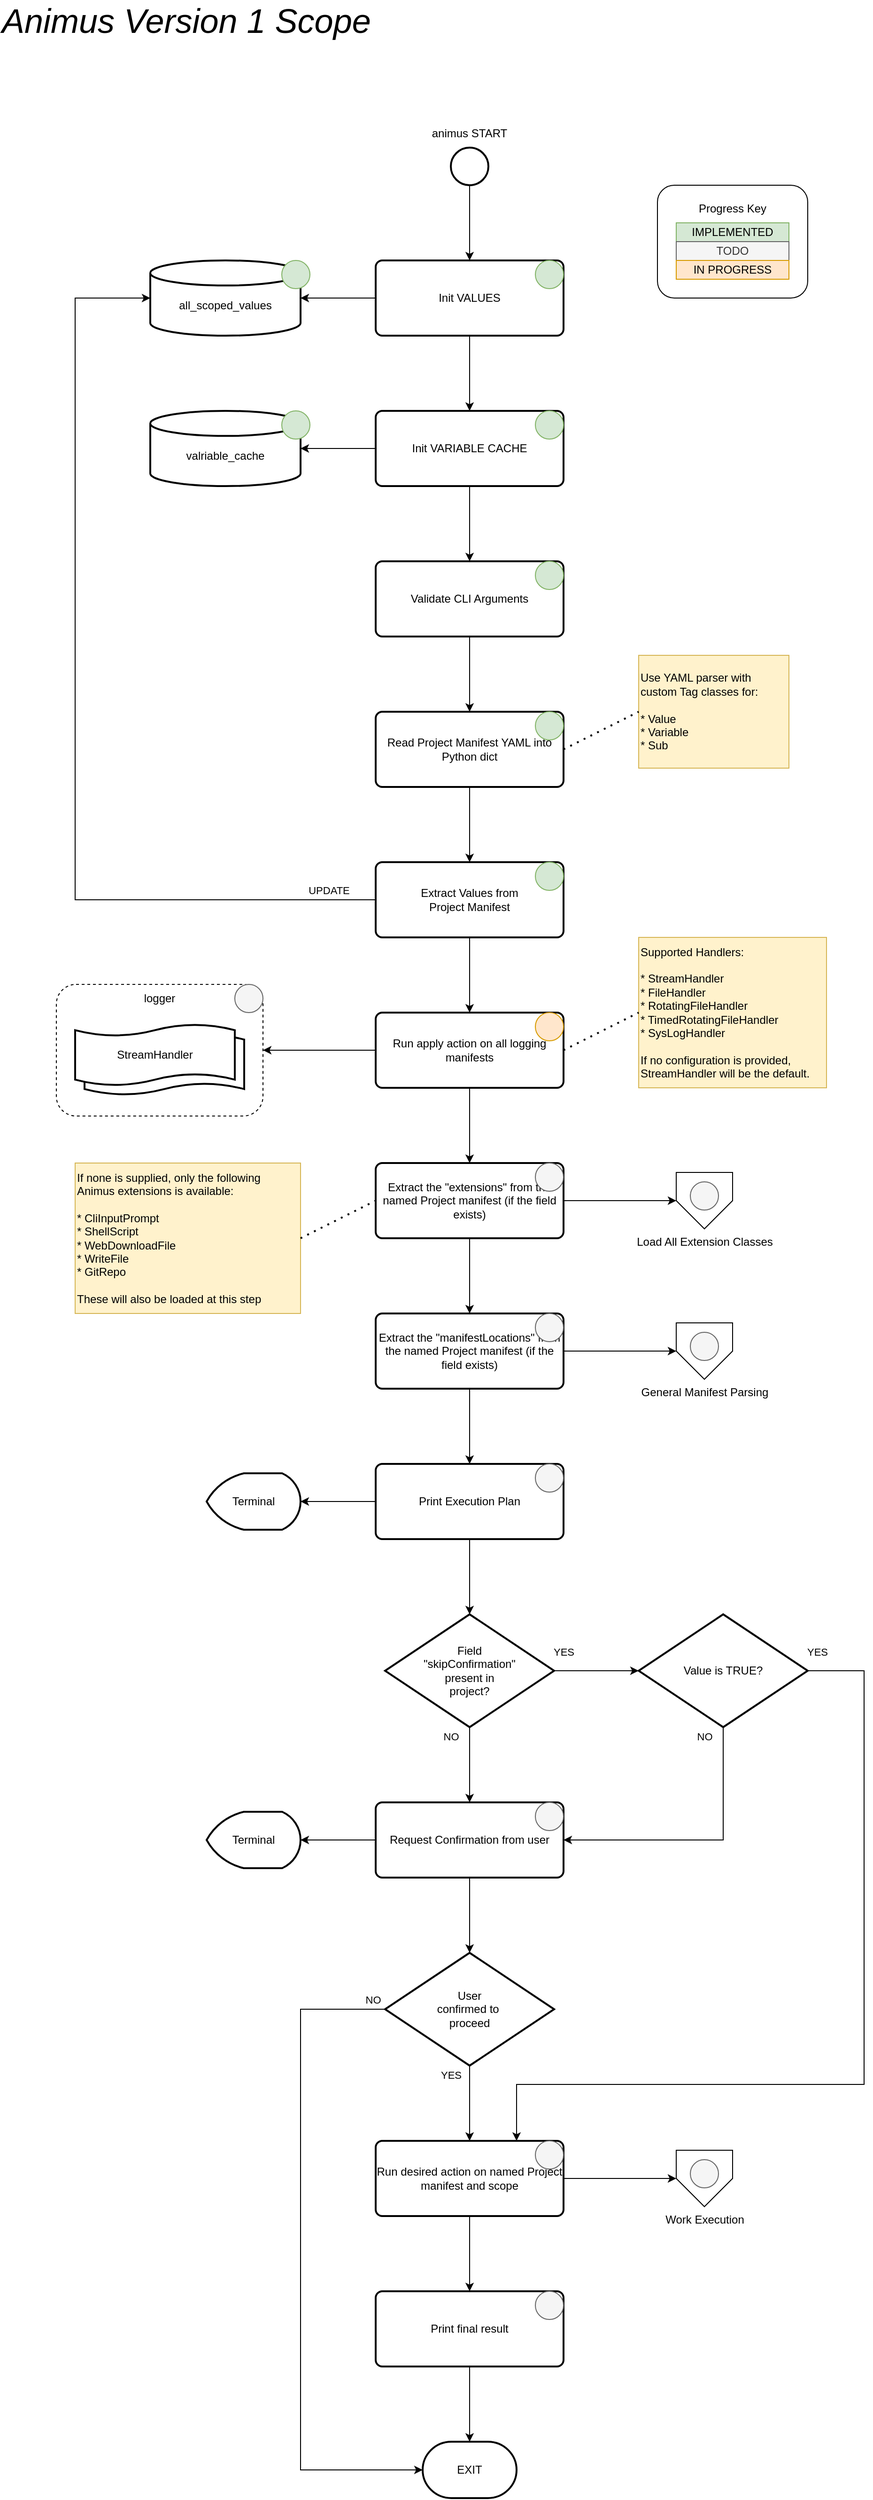 <mxfile version="21.1.2" type="device">
  <diagram name="Project Init" id="9PZ8RRwFv8GzSiJsPlFz">
    <mxGraphModel dx="2924" dy="1194" grid="1" gridSize="10" guides="1" tooltips="1" connect="1" arrows="1" fold="1" page="1" pageScale="1" pageWidth="850" pageHeight="1100" math="0" shadow="0">
      <root>
        <mxCell id="0" />
        <mxCell id="1" parent="0" />
        <mxCell id="VdCg7VXAjWynsJLB6FN2-26" value="" style="rounded=1;whiteSpace=wrap;html=1;fillColor=none;dashed=1;" vertex="1" parent="1">
          <mxGeometry x="-180" y="1130" width="220" height="140" as="geometry" />
        </mxCell>
        <mxCell id="VdCg7VXAjWynsJLB6FN2-22" value="StreamHandlerLogging" style="shape=tape;whiteSpace=wrap;html=1;strokeWidth=2;size=0.19" vertex="1" parent="1">
          <mxGeometry x="-150" y="1182.5" width="170" height="65" as="geometry" />
        </mxCell>
        <mxCell id="VdCg7VXAjWynsJLB6FN2-12" style="edgeStyle=orthogonalEdgeStyle;rounded=0;orthogonalLoop=1;jettySize=auto;html=1;entryX=0.5;entryY=0;entryDx=0;entryDy=0;" edge="1" parent="1" source="VdCg7VXAjWynsJLB6FN2-1" target="VdCg7VXAjWynsJLB6FN2-10">
          <mxGeometry relative="1" as="geometry">
            <mxPoint x="260" y="320" as="targetPoint" />
          </mxGeometry>
        </mxCell>
        <mxCell id="VdCg7VXAjWynsJLB6FN2-1" value="" style="strokeWidth=2;html=1;shape=mxgraph.flowchart.start_2;whiteSpace=wrap;" vertex="1" parent="1">
          <mxGeometry x="240" y="240" width="40" height="40" as="geometry" />
        </mxCell>
        <mxCell id="VdCg7VXAjWynsJLB6FN2-2" value="animus START" style="text;html=1;strokeColor=none;fillColor=none;align=center;verticalAlign=middle;whiteSpace=wrap;rounded=0;" vertex="1" parent="1">
          <mxGeometry x="205" y="210" width="110" height="30" as="geometry" />
        </mxCell>
        <mxCell id="VdCg7VXAjWynsJLB6FN2-6" style="edgeStyle=orthogonalEdgeStyle;rounded=0;orthogonalLoop=1;jettySize=auto;html=1;entryX=0.5;entryY=0;entryDx=0;entryDy=0;" edge="1" parent="1" source="VdCg7VXAjWynsJLB6FN2-3" target="VdCg7VXAjWynsJLB6FN2-4">
          <mxGeometry relative="1" as="geometry" />
        </mxCell>
        <mxCell id="VdCg7VXAjWynsJLB6FN2-3" value="Validate CLI Arguments" style="rounded=1;whiteSpace=wrap;html=1;absoluteArcSize=1;arcSize=14;strokeWidth=2;" vertex="1" parent="1">
          <mxGeometry x="160" y="680" width="200" height="80" as="geometry" />
        </mxCell>
        <mxCell id="VdCg7VXAjWynsJLB6FN2-19" style="edgeStyle=orthogonalEdgeStyle;rounded=0;orthogonalLoop=1;jettySize=auto;html=1;entryX=0.5;entryY=0;entryDx=0;entryDy=0;" edge="1" parent="1" source="VdCg7VXAjWynsJLB6FN2-4" target="VdCg7VXAjWynsJLB6FN2-9">
          <mxGeometry relative="1" as="geometry" />
        </mxCell>
        <mxCell id="VdCg7VXAjWynsJLB6FN2-4" value="Read Project Manifest YAML into Python dict" style="rounded=1;whiteSpace=wrap;html=1;absoluteArcSize=1;arcSize=14;strokeWidth=2;" vertex="1" parent="1">
          <mxGeometry x="160" y="840" width="200" height="80" as="geometry" />
        </mxCell>
        <mxCell id="VdCg7VXAjWynsJLB6FN2-7" value="Use YAML parser with custom Tag classes for:&lt;br&gt;&lt;br&gt;* Value&lt;br&gt;* Variable&lt;br&gt;* Sub" style="text;html=1;strokeColor=#d6b656;fillColor=#fff2cc;align=left;verticalAlign=middle;whiteSpace=wrap;rounded=0;" vertex="1" parent="1">
          <mxGeometry x="440" y="780" width="160" height="120" as="geometry" />
        </mxCell>
        <mxCell id="VdCg7VXAjWynsJLB6FN2-8" value="" style="endArrow=none;dashed=1;html=1;dashPattern=1 3;strokeWidth=2;rounded=0;exitX=1;exitY=0.5;exitDx=0;exitDy=0;entryX=0;entryY=0.5;entryDx=0;entryDy=0;" edge="1" parent="1" source="VdCg7VXAjWynsJLB6FN2-4" target="VdCg7VXAjWynsJLB6FN2-7">
          <mxGeometry width="50" height="50" relative="1" as="geometry">
            <mxPoint x="400" y="830" as="sourcePoint" />
            <mxPoint x="450" y="780" as="targetPoint" />
          </mxGeometry>
        </mxCell>
        <mxCell id="VdCg7VXAjWynsJLB6FN2-20" value="UPDATE" style="edgeStyle=orthogonalEdgeStyle;rounded=0;orthogonalLoop=1;jettySize=auto;html=1;entryX=0;entryY=0.5;entryDx=0;entryDy=0;entryPerimeter=0;" edge="1" parent="1" source="VdCg7VXAjWynsJLB6FN2-9" target="VdCg7VXAjWynsJLB6FN2-15">
          <mxGeometry x="-0.904" y="-10" relative="1" as="geometry">
            <Array as="points">
              <mxPoint x="-160" y="1040" />
              <mxPoint x="-160" y="400" />
            </Array>
            <mxPoint as="offset" />
          </mxGeometry>
        </mxCell>
        <mxCell id="VdCg7VXAjWynsJLB6FN2-29" style="edgeStyle=orthogonalEdgeStyle;rounded=0;orthogonalLoop=1;jettySize=auto;html=1;entryX=0.5;entryY=0;entryDx=0;entryDy=0;" edge="1" parent="1" source="VdCg7VXAjWynsJLB6FN2-9" target="VdCg7VXAjWynsJLB6FN2-23">
          <mxGeometry relative="1" as="geometry" />
        </mxCell>
        <mxCell id="VdCg7VXAjWynsJLB6FN2-9" value="Extract Values from&lt;br&gt;Project Manifest" style="rounded=1;whiteSpace=wrap;html=1;absoluteArcSize=1;arcSize=14;strokeWidth=2;" vertex="1" parent="1">
          <mxGeometry x="160" y="1000" width="200" height="80" as="geometry" />
        </mxCell>
        <mxCell id="VdCg7VXAjWynsJLB6FN2-13" style="edgeStyle=orthogonalEdgeStyle;rounded=0;orthogonalLoop=1;jettySize=auto;html=1;entryX=0.5;entryY=0;entryDx=0;entryDy=0;" edge="1" parent="1" source="VdCg7VXAjWynsJLB6FN2-10" target="VdCg7VXAjWynsJLB6FN2-11">
          <mxGeometry relative="1" as="geometry" />
        </mxCell>
        <mxCell id="VdCg7VXAjWynsJLB6FN2-16" style="edgeStyle=orthogonalEdgeStyle;rounded=0;orthogonalLoop=1;jettySize=auto;html=1;entryX=1;entryY=0.5;entryDx=0;entryDy=0;entryPerimeter=0;" edge="1" parent="1" source="VdCg7VXAjWynsJLB6FN2-10" target="VdCg7VXAjWynsJLB6FN2-15">
          <mxGeometry relative="1" as="geometry" />
        </mxCell>
        <mxCell id="VdCg7VXAjWynsJLB6FN2-10" value="Init VALUES" style="rounded=1;whiteSpace=wrap;html=1;absoluteArcSize=1;arcSize=14;strokeWidth=2;" vertex="1" parent="1">
          <mxGeometry x="160" y="360" width="200" height="80" as="geometry" />
        </mxCell>
        <mxCell id="VdCg7VXAjWynsJLB6FN2-14" style="edgeStyle=orthogonalEdgeStyle;rounded=0;orthogonalLoop=1;jettySize=auto;html=1;entryX=0.5;entryY=0;entryDx=0;entryDy=0;" edge="1" parent="1" source="VdCg7VXAjWynsJLB6FN2-11" target="VdCg7VXAjWynsJLB6FN2-3">
          <mxGeometry relative="1" as="geometry" />
        </mxCell>
        <mxCell id="VdCg7VXAjWynsJLB6FN2-18" style="edgeStyle=orthogonalEdgeStyle;rounded=0;orthogonalLoop=1;jettySize=auto;html=1;entryX=1;entryY=0.5;entryDx=0;entryDy=0;entryPerimeter=0;" edge="1" parent="1" source="VdCg7VXAjWynsJLB6FN2-11" target="VdCg7VXAjWynsJLB6FN2-17">
          <mxGeometry relative="1" as="geometry" />
        </mxCell>
        <mxCell id="VdCg7VXAjWynsJLB6FN2-11" value="Init VARIABLE CACHE" style="rounded=1;whiteSpace=wrap;html=1;absoluteArcSize=1;arcSize=14;strokeWidth=2;" vertex="1" parent="1">
          <mxGeometry x="160" y="520" width="200" height="80" as="geometry" />
        </mxCell>
        <mxCell id="VdCg7VXAjWynsJLB6FN2-15" value="&lt;br&gt;all_scoped_values" style="strokeWidth=2;html=1;shape=mxgraph.flowchart.database;whiteSpace=wrap;" vertex="1" parent="1">
          <mxGeometry x="-80" y="360" width="160" height="80" as="geometry" />
        </mxCell>
        <mxCell id="VdCg7VXAjWynsJLB6FN2-17" value="&lt;br&gt;valriable_cache" style="strokeWidth=2;html=1;shape=mxgraph.flowchart.database;whiteSpace=wrap;" vertex="1" parent="1">
          <mxGeometry x="-80" y="520" width="160" height="80" as="geometry" />
        </mxCell>
        <mxCell id="VdCg7VXAjWynsJLB6FN2-21" value="StreamHandler" style="shape=tape;whiteSpace=wrap;html=1;strokeWidth=2;size=0.19" vertex="1" parent="1">
          <mxGeometry x="-160" y="1172.5" width="170" height="65" as="geometry" />
        </mxCell>
        <mxCell id="VdCg7VXAjWynsJLB6FN2-28" style="edgeStyle=orthogonalEdgeStyle;rounded=0;orthogonalLoop=1;jettySize=auto;html=1;entryX=1;entryY=0.5;entryDx=0;entryDy=0;" edge="1" parent="1" source="VdCg7VXAjWynsJLB6FN2-23" target="VdCg7VXAjWynsJLB6FN2-26">
          <mxGeometry relative="1" as="geometry" />
        </mxCell>
        <mxCell id="VdCg7VXAjWynsJLB6FN2-45" style="edgeStyle=orthogonalEdgeStyle;rounded=0;orthogonalLoop=1;jettySize=auto;html=1;entryX=0.5;entryY=0;entryDx=0;entryDy=0;" edge="1" parent="1" source="VdCg7VXAjWynsJLB6FN2-23" target="VdCg7VXAjWynsJLB6FN2-40">
          <mxGeometry relative="1" as="geometry" />
        </mxCell>
        <mxCell id="VdCg7VXAjWynsJLB6FN2-23" value="Run apply action on all logging manifests" style="rounded=1;whiteSpace=wrap;html=1;absoluteArcSize=1;arcSize=14;strokeWidth=2;" vertex="1" parent="1">
          <mxGeometry x="160" y="1160" width="200" height="80" as="geometry" />
        </mxCell>
        <mxCell id="VdCg7VXAjWynsJLB6FN2-24" value="Supported Handlers:&lt;br&gt;&lt;br&gt;&lt;div&gt;* StreamHandler&lt;/div&gt;&lt;div&gt;* FileHandler&lt;/div&gt;&lt;div&gt;* RotatingFileHandler&lt;/div&gt;&lt;div&gt;* TimedRotatingFileHandler&lt;/div&gt;&lt;div&gt;* SysLogHandler&lt;/div&gt;&lt;div&gt;&lt;br&gt;&lt;/div&gt;&lt;div&gt;If no configuration is provided, StreamHandler will be the default.&lt;/div&gt;" style="text;html=1;strokeColor=#d6b656;fillColor=#fff2cc;align=left;verticalAlign=middle;whiteSpace=wrap;rounded=0;" vertex="1" parent="1">
          <mxGeometry x="440" y="1080" width="200" height="160" as="geometry" />
        </mxCell>
        <mxCell id="VdCg7VXAjWynsJLB6FN2-25" value="" style="endArrow=none;dashed=1;html=1;dashPattern=1 3;strokeWidth=2;rounded=0;exitX=1;exitY=0.5;exitDx=0;exitDy=0;entryX=0;entryY=0.5;entryDx=0;entryDy=0;" edge="1" parent="1" source="VdCg7VXAjWynsJLB6FN2-23" target="VdCg7VXAjWynsJLB6FN2-24">
          <mxGeometry width="50" height="50" relative="1" as="geometry">
            <mxPoint x="370" y="890" as="sourcePoint" />
            <mxPoint x="450" y="850" as="targetPoint" />
          </mxGeometry>
        </mxCell>
        <mxCell id="VdCg7VXAjWynsJLB6FN2-27" value="logger" style="text;html=1;strokeColor=none;fillColor=none;align=center;verticalAlign=middle;whiteSpace=wrap;rounded=0;" vertex="1" parent="1">
          <mxGeometry x="-100" y="1130" width="60" height="30" as="geometry" />
        </mxCell>
        <mxCell id="VdCg7VXAjWynsJLB6FN2-50" style="edgeStyle=orthogonalEdgeStyle;rounded=0;orthogonalLoop=1;jettySize=auto;html=1;entryX=0;entryY=0.5;entryDx=0;entryDy=0;" edge="1" parent="1" source="VdCg7VXAjWynsJLB6FN2-31" target="VdCg7VXAjWynsJLB6FN2-49">
          <mxGeometry relative="1" as="geometry" />
        </mxCell>
        <mxCell id="VdCg7VXAjWynsJLB6FN2-73" style="edgeStyle=orthogonalEdgeStyle;rounded=0;orthogonalLoop=1;jettySize=auto;html=1;entryX=0.5;entryY=0;entryDx=0;entryDy=0;" edge="1" parent="1" source="VdCg7VXAjWynsJLB6FN2-31" target="VdCg7VXAjWynsJLB6FN2-72">
          <mxGeometry relative="1" as="geometry" />
        </mxCell>
        <mxCell id="VdCg7VXAjWynsJLB6FN2-31" value="Run desired action on named Project manifest and scope" style="rounded=1;whiteSpace=wrap;html=1;absoluteArcSize=1;arcSize=14;strokeWidth=2;" vertex="1" parent="1">
          <mxGeometry x="160" y="2360" width="200" height="80" as="geometry" />
        </mxCell>
        <mxCell id="VdCg7VXAjWynsJLB6FN2-38" style="edgeStyle=orthogonalEdgeStyle;rounded=0;orthogonalLoop=1;jettySize=auto;html=1;entryX=0;entryY=0.5;entryDx=0;entryDy=0;" edge="1" parent="1" source="VdCg7VXAjWynsJLB6FN2-34" target="VdCg7VXAjWynsJLB6FN2-37">
          <mxGeometry relative="1" as="geometry" />
        </mxCell>
        <mxCell id="VdCg7VXAjWynsJLB6FN2-54" style="edgeStyle=orthogonalEdgeStyle;rounded=0;orthogonalLoop=1;jettySize=auto;html=1;entryX=0.5;entryY=0;entryDx=0;entryDy=0;" edge="1" parent="1" source="VdCg7VXAjWynsJLB6FN2-34" target="VdCg7VXAjWynsJLB6FN2-51">
          <mxGeometry relative="1" as="geometry" />
        </mxCell>
        <mxCell id="VdCg7VXAjWynsJLB6FN2-34" value="Extract the &quot;manifestLocations&quot; from the named Project manifest (if the field exists)" style="rounded=1;whiteSpace=wrap;html=1;absoluteArcSize=1;arcSize=14;strokeWidth=2;" vertex="1" parent="1">
          <mxGeometry x="160" y="1480" width="200" height="80" as="geometry" />
        </mxCell>
        <mxCell id="VdCg7VXAjWynsJLB6FN2-37" value="General Manifest Parsing" style="verticalLabelPosition=bottom;verticalAlign=top;html=1;shape=offPageConnector;rounded=0;size=0.5;" vertex="1" parent="1">
          <mxGeometry x="480" y="1490" width="60" height="60" as="geometry" />
        </mxCell>
        <mxCell id="VdCg7VXAjWynsJLB6FN2-44" style="edgeStyle=orthogonalEdgeStyle;rounded=0;orthogonalLoop=1;jettySize=auto;html=1;entryX=0;entryY=0.5;entryDx=0;entryDy=0;" edge="1" parent="1" source="VdCg7VXAjWynsJLB6FN2-40" target="VdCg7VXAjWynsJLB6FN2-42">
          <mxGeometry relative="1" as="geometry" />
        </mxCell>
        <mxCell id="VdCg7VXAjWynsJLB6FN2-46" style="edgeStyle=orthogonalEdgeStyle;rounded=0;orthogonalLoop=1;jettySize=auto;html=1;entryX=0.5;entryY=0;entryDx=0;entryDy=0;" edge="1" parent="1" source="VdCg7VXAjWynsJLB6FN2-40" target="VdCg7VXAjWynsJLB6FN2-34">
          <mxGeometry relative="1" as="geometry" />
        </mxCell>
        <mxCell id="VdCg7VXAjWynsJLB6FN2-40" value="Extract the &quot;extensions&quot; from the named Project manifest (if the field exists)" style="rounded=1;whiteSpace=wrap;html=1;absoluteArcSize=1;arcSize=14;strokeWidth=2;" vertex="1" parent="1">
          <mxGeometry x="160" y="1320" width="200" height="80" as="geometry" />
        </mxCell>
        <mxCell id="VdCg7VXAjWynsJLB6FN2-42" value="Load All Extension Classes" style="verticalLabelPosition=bottom;verticalAlign=top;html=1;shape=offPageConnector;rounded=0;size=0.5;" vertex="1" parent="1">
          <mxGeometry x="480" y="1330" width="60" height="60" as="geometry" />
        </mxCell>
        <mxCell id="VdCg7VXAjWynsJLB6FN2-47" value="If none is supplied, only the following Animus extensions is available:&lt;br&gt;&lt;br&gt;&lt;div&gt;* CliInputPrompt&lt;/div&gt;&lt;div&gt;* ShellScript&lt;/div&gt;&lt;div&gt;* WebDownloadFile&lt;/div&gt;&lt;div&gt;* WriteFile&lt;/div&gt;&lt;div&gt;* GitRepo&lt;/div&gt;&lt;div&gt;&lt;br&gt;&lt;/div&gt;&lt;div&gt;These will also be loaded at this step&lt;/div&gt;" style="text;html=1;strokeColor=#d6b656;fillColor=#fff2cc;align=left;verticalAlign=middle;whiteSpace=wrap;rounded=0;" vertex="1" parent="1">
          <mxGeometry x="-160" y="1320" width="240" height="160" as="geometry" />
        </mxCell>
        <mxCell id="VdCg7VXAjWynsJLB6FN2-48" value="" style="endArrow=none;dashed=1;html=1;dashPattern=1 3;strokeWidth=2;rounded=0;exitX=1;exitY=0.5;exitDx=0;exitDy=0;entryX=0;entryY=0.5;entryDx=0;entryDy=0;" edge="1" parent="1" source="VdCg7VXAjWynsJLB6FN2-47" target="VdCg7VXAjWynsJLB6FN2-40">
          <mxGeometry width="50" height="50" relative="1" as="geometry">
            <mxPoint x="370" y="1210" as="sourcePoint" />
            <mxPoint x="450" y="1170" as="targetPoint" />
          </mxGeometry>
        </mxCell>
        <mxCell id="VdCg7VXAjWynsJLB6FN2-49" value="Work Execution" style="verticalLabelPosition=bottom;verticalAlign=top;html=1;shape=offPageConnector;rounded=0;size=0.5;" vertex="1" parent="1">
          <mxGeometry x="480" y="2370" width="60" height="60" as="geometry" />
        </mxCell>
        <mxCell id="VdCg7VXAjWynsJLB6FN2-53" style="edgeStyle=orthogonalEdgeStyle;rounded=0;orthogonalLoop=1;jettySize=auto;html=1;entryX=1;entryY=0.5;entryDx=0;entryDy=0;entryPerimeter=0;" edge="1" parent="1" source="VdCg7VXAjWynsJLB6FN2-51" target="VdCg7VXAjWynsJLB6FN2-52">
          <mxGeometry relative="1" as="geometry" />
        </mxCell>
        <mxCell id="VdCg7VXAjWynsJLB6FN2-56" style="edgeStyle=orthogonalEdgeStyle;rounded=0;orthogonalLoop=1;jettySize=auto;html=1;entryX=0.5;entryY=0;entryDx=0;entryDy=0;entryPerimeter=0;" edge="1" parent="1" source="VdCg7VXAjWynsJLB6FN2-51" target="VdCg7VXAjWynsJLB6FN2-55">
          <mxGeometry relative="1" as="geometry" />
        </mxCell>
        <mxCell id="VdCg7VXAjWynsJLB6FN2-51" value="Print Execution Plan" style="rounded=1;whiteSpace=wrap;html=1;absoluteArcSize=1;arcSize=14;strokeWidth=2;" vertex="1" parent="1">
          <mxGeometry x="160" y="1640" width="200" height="80" as="geometry" />
        </mxCell>
        <mxCell id="VdCg7VXAjWynsJLB6FN2-52" value="Terminal" style="strokeWidth=2;html=1;shape=mxgraph.flowchart.display;whiteSpace=wrap;" vertex="1" parent="1">
          <mxGeometry x="-20" y="1650" width="100" height="60" as="geometry" />
        </mxCell>
        <mxCell id="VdCg7VXAjWynsJLB6FN2-58" value="YES" style="edgeStyle=orthogonalEdgeStyle;rounded=0;orthogonalLoop=1;jettySize=auto;html=1;entryX=0;entryY=0.5;entryDx=0;entryDy=0;entryPerimeter=0;" edge="1" parent="1" source="VdCg7VXAjWynsJLB6FN2-55" target="VdCg7VXAjWynsJLB6FN2-59">
          <mxGeometry x="-0.778" y="20" relative="1" as="geometry">
            <mxPoint x="420" y="1930" as="targetPoint" />
            <mxPoint as="offset" />
          </mxGeometry>
        </mxCell>
        <mxCell id="VdCg7VXAjWynsJLB6FN2-61" value="NO" style="edgeStyle=orthogonalEdgeStyle;rounded=0;orthogonalLoop=1;jettySize=auto;html=1;entryX=0.5;entryY=0;entryDx=0;entryDy=0;exitX=0.5;exitY=1;exitDx=0;exitDy=0;exitPerimeter=0;" edge="1" parent="1" source="VdCg7VXAjWynsJLB6FN2-55" target="VdCg7VXAjWynsJLB6FN2-60">
          <mxGeometry x="-0.75" y="-20" relative="1" as="geometry">
            <Array as="points">
              <mxPoint x="260" y="1940" />
              <mxPoint x="260" y="1940" />
            </Array>
            <mxPoint as="offset" />
          </mxGeometry>
        </mxCell>
        <mxCell id="VdCg7VXAjWynsJLB6FN2-55" value="Field&lt;br&gt;&quot;skipConfirmation&quot; &lt;br&gt;present in&lt;br&gt;project?" style="strokeWidth=2;html=1;shape=mxgraph.flowchart.decision;whiteSpace=wrap;" vertex="1" parent="1">
          <mxGeometry x="170" y="1800" width="180" height="120" as="geometry" />
        </mxCell>
        <mxCell id="VdCg7VXAjWynsJLB6FN2-62" value="NO" style="edgeStyle=orthogonalEdgeStyle;rounded=0;orthogonalLoop=1;jettySize=auto;html=1;entryX=1;entryY=0.5;entryDx=0;entryDy=0;" edge="1" parent="1" source="VdCg7VXAjWynsJLB6FN2-59" target="VdCg7VXAjWynsJLB6FN2-60">
          <mxGeometry x="-0.931" y="-20" relative="1" as="geometry">
            <Array as="points">
              <mxPoint x="530" y="2040" />
            </Array>
            <mxPoint as="offset" />
          </mxGeometry>
        </mxCell>
        <mxCell id="VdCg7VXAjWynsJLB6FN2-68" value="YES" style="edgeStyle=orthogonalEdgeStyle;rounded=0;orthogonalLoop=1;jettySize=auto;html=1;entryX=0.75;entryY=0;entryDx=0;entryDy=0;" edge="1" parent="1" source="VdCg7VXAjWynsJLB6FN2-59" target="VdCg7VXAjWynsJLB6FN2-31">
          <mxGeometry x="-0.979" y="20" relative="1" as="geometry">
            <Array as="points">
              <mxPoint x="680" y="1860" />
              <mxPoint x="680" y="2300" />
              <mxPoint x="310" y="2300" />
            </Array>
            <mxPoint as="offset" />
          </mxGeometry>
        </mxCell>
        <mxCell id="VdCg7VXAjWynsJLB6FN2-59" value="Value is TRUE?" style="strokeWidth=2;html=1;shape=mxgraph.flowchart.decision;whiteSpace=wrap;" vertex="1" parent="1">
          <mxGeometry x="440" y="1800" width="180" height="120" as="geometry" />
        </mxCell>
        <mxCell id="VdCg7VXAjWynsJLB6FN2-64" style="edgeStyle=orthogonalEdgeStyle;rounded=0;orthogonalLoop=1;jettySize=auto;html=1;entryX=1;entryY=0.5;entryDx=0;entryDy=0;entryPerimeter=0;" edge="1" parent="1" source="VdCg7VXAjWynsJLB6FN2-60" target="VdCg7VXAjWynsJLB6FN2-63">
          <mxGeometry relative="1" as="geometry" />
        </mxCell>
        <mxCell id="VdCg7VXAjWynsJLB6FN2-66" style="edgeStyle=orthogonalEdgeStyle;rounded=0;orthogonalLoop=1;jettySize=auto;html=1;entryX=0.5;entryY=0;entryDx=0;entryDy=0;entryPerimeter=0;" edge="1" parent="1" source="VdCg7VXAjWynsJLB6FN2-60" target="VdCg7VXAjWynsJLB6FN2-65">
          <mxGeometry relative="1" as="geometry" />
        </mxCell>
        <mxCell id="VdCg7VXAjWynsJLB6FN2-60" value="Request Confirmation from user" style="rounded=1;whiteSpace=wrap;html=1;absoluteArcSize=1;arcSize=14;strokeWidth=2;" vertex="1" parent="1">
          <mxGeometry x="160" y="2000" width="200" height="80" as="geometry" />
        </mxCell>
        <mxCell id="VdCg7VXAjWynsJLB6FN2-63" value="Terminal" style="strokeWidth=2;html=1;shape=mxgraph.flowchart.display;whiteSpace=wrap;" vertex="1" parent="1">
          <mxGeometry x="-20" y="2010" width="100" height="60" as="geometry" />
        </mxCell>
        <mxCell id="VdCg7VXAjWynsJLB6FN2-67" value="YES" style="edgeStyle=orthogonalEdgeStyle;rounded=0;orthogonalLoop=1;jettySize=auto;html=1;exitX=0.5;exitY=1;exitDx=0;exitDy=0;exitPerimeter=0;" edge="1" parent="1" source="VdCg7VXAjWynsJLB6FN2-65" target="VdCg7VXAjWynsJLB6FN2-31">
          <mxGeometry x="-0.75" y="-20" relative="1" as="geometry">
            <Array as="points">
              <mxPoint x="260" y="2300" />
              <mxPoint x="260" y="2300" />
            </Array>
            <mxPoint as="offset" />
          </mxGeometry>
        </mxCell>
        <mxCell id="VdCg7VXAjWynsJLB6FN2-71" value="NO" style="edgeStyle=orthogonalEdgeStyle;rounded=0;orthogonalLoop=1;jettySize=auto;html=1;entryX=0;entryY=0.5;entryDx=0;entryDy=0;entryPerimeter=0;" edge="1" parent="1" source="VdCg7VXAjWynsJLB6FN2-65" target="VdCg7VXAjWynsJLB6FN2-70">
          <mxGeometry x="-0.962" y="-10" relative="1" as="geometry">
            <Array as="points">
              <mxPoint x="80" y="2220" />
              <mxPoint x="80" y="2710" />
            </Array>
            <mxPoint as="offset" />
          </mxGeometry>
        </mxCell>
        <mxCell id="VdCg7VXAjWynsJLB6FN2-65" value="User&lt;br&gt;confirmed to&amp;nbsp;&lt;br&gt;proceed" style="strokeWidth=2;html=1;shape=mxgraph.flowchart.decision;whiteSpace=wrap;" vertex="1" parent="1">
          <mxGeometry x="170" y="2160" width="180" height="120" as="geometry" />
        </mxCell>
        <mxCell id="VdCg7VXAjWynsJLB6FN2-70" value="EXIT" style="strokeWidth=2;html=1;shape=mxgraph.flowchart.terminator;whiteSpace=wrap;" vertex="1" parent="1">
          <mxGeometry x="210" y="2680" width="100" height="60" as="geometry" />
        </mxCell>
        <mxCell id="VdCg7VXAjWynsJLB6FN2-74" style="edgeStyle=orthogonalEdgeStyle;rounded=0;orthogonalLoop=1;jettySize=auto;html=1;entryX=0.5;entryY=0;entryDx=0;entryDy=0;entryPerimeter=0;" edge="1" parent="1" source="VdCg7VXAjWynsJLB6FN2-72" target="VdCg7VXAjWynsJLB6FN2-70">
          <mxGeometry relative="1" as="geometry" />
        </mxCell>
        <mxCell id="VdCg7VXAjWynsJLB6FN2-72" value="Print final result" style="rounded=1;whiteSpace=wrap;html=1;absoluteArcSize=1;arcSize=14;strokeWidth=2;" vertex="1" parent="1">
          <mxGeometry x="160" y="2520" width="200" height="80" as="geometry" />
        </mxCell>
        <mxCell id="VdCg7VXAjWynsJLB6FN2-75" value="IMPLEMENTED" style="text;html=1;strokeColor=#82b366;fillColor=#d5e8d4;align=center;verticalAlign=middle;whiteSpace=wrap;rounded=0;" vertex="1" parent="1">
          <mxGeometry x="480" y="320" width="120" height="20" as="geometry" />
        </mxCell>
        <mxCell id="VdCg7VXAjWynsJLB6FN2-76" value="TODO" style="text;html=1;strokeColor=#666666;fillColor=#f5f5f5;align=center;verticalAlign=middle;whiteSpace=wrap;rounded=0;fontColor=#333333;" vertex="1" parent="1">
          <mxGeometry x="480" y="340" width="120" height="20" as="geometry" />
        </mxCell>
        <mxCell id="VdCg7VXAjWynsJLB6FN2-77" value="IN PROGRESS" style="text;html=1;strokeColor=#d79b00;fillColor=#ffe6cc;align=center;verticalAlign=middle;whiteSpace=wrap;rounded=0;" vertex="1" parent="1">
          <mxGeometry x="480" y="360" width="120" height="20" as="geometry" />
        </mxCell>
        <mxCell id="VdCg7VXAjWynsJLB6FN2-81" value="" style="ellipse;whiteSpace=wrap;html=1;fillColor=#d5e8d4;strokeColor=#82b366;" vertex="1" parent="1">
          <mxGeometry x="330" y="360" width="30" height="30" as="geometry" />
        </mxCell>
        <mxCell id="VdCg7VXAjWynsJLB6FN2-82" value="" style="ellipse;whiteSpace=wrap;html=1;fillColor=#d5e8d4;strokeColor=#82b366;" vertex="1" parent="1">
          <mxGeometry x="330" y="520" width="30" height="30" as="geometry" />
        </mxCell>
        <mxCell id="VdCg7VXAjWynsJLB6FN2-83" value="" style="ellipse;whiteSpace=wrap;html=1;fillColor=#d5e8d4;strokeColor=#82b366;" vertex="1" parent="1">
          <mxGeometry x="330" y="680" width="30" height="30" as="geometry" />
        </mxCell>
        <mxCell id="VdCg7VXAjWynsJLB6FN2-84" value="" style="ellipse;whiteSpace=wrap;html=1;fillColor=#d5e8d4;strokeColor=#82b366;" vertex="1" parent="1">
          <mxGeometry x="60" y="520" width="30" height="30" as="geometry" />
        </mxCell>
        <mxCell id="VdCg7VXAjWynsJLB6FN2-85" value="" style="ellipse;whiteSpace=wrap;html=1;fillColor=#d5e8d4;strokeColor=#82b366;" vertex="1" parent="1">
          <mxGeometry x="60" y="360" width="30" height="30" as="geometry" />
        </mxCell>
        <mxCell id="VdCg7VXAjWynsJLB6FN2-86" value="" style="ellipse;whiteSpace=wrap;html=1;fillColor=#d5e8d4;strokeColor=#82b366;" vertex="1" parent="1">
          <mxGeometry x="330" y="1000" width="30" height="30" as="geometry" />
        </mxCell>
        <mxCell id="VdCg7VXAjWynsJLB6FN2-87" value="" style="ellipse;whiteSpace=wrap;html=1;fillColor=#f5f5f5;strokeColor=#666666;fontColor=#333333;" vertex="1" parent="1">
          <mxGeometry x="10" y="1130" width="30" height="30" as="geometry" />
        </mxCell>
        <mxCell id="VdCg7VXAjWynsJLB6FN2-88" value="" style="ellipse;whiteSpace=wrap;html=1;fillColor=#ffe6cc;strokeColor=#d79b00;" vertex="1" parent="1">
          <mxGeometry x="330" y="1160" width="30" height="30" as="geometry" />
        </mxCell>
        <mxCell id="VdCg7VXAjWynsJLB6FN2-89" value="" style="ellipse;whiteSpace=wrap;html=1;fillColor=#f5f5f5;strokeColor=#666666;fontColor=#333333;" vertex="1" parent="1">
          <mxGeometry x="330" y="1320" width="30" height="30" as="geometry" />
        </mxCell>
        <mxCell id="VdCg7VXAjWynsJLB6FN2-90" value="" style="ellipse;whiteSpace=wrap;html=1;fillColor=#f5f5f5;strokeColor=#666666;fontColor=#333333;" vertex="1" parent="1">
          <mxGeometry x="330" y="1480" width="30" height="30" as="geometry" />
        </mxCell>
        <mxCell id="VdCg7VXAjWynsJLB6FN2-91" value="" style="ellipse;whiteSpace=wrap;html=1;fillColor=#f5f5f5;strokeColor=#666666;fontColor=#333333;" vertex="1" parent="1">
          <mxGeometry x="330" y="1640" width="30" height="30" as="geometry" />
        </mxCell>
        <mxCell id="VdCg7VXAjWynsJLB6FN2-92" value="" style="ellipse;whiteSpace=wrap;html=1;fillColor=#f5f5f5;strokeColor=#666666;fontColor=#333333;" vertex="1" parent="1">
          <mxGeometry x="495" y="1340" width="30" height="30" as="geometry" />
        </mxCell>
        <mxCell id="VdCg7VXAjWynsJLB6FN2-93" value="" style="ellipse;whiteSpace=wrap;html=1;fillColor=#f5f5f5;strokeColor=#666666;fontColor=#333333;" vertex="1" parent="1">
          <mxGeometry x="495" y="1500" width="30" height="30" as="geometry" />
        </mxCell>
        <mxCell id="VdCg7VXAjWynsJLB6FN2-94" value="" style="ellipse;whiteSpace=wrap;html=1;fillColor=#f5f5f5;strokeColor=#666666;fontColor=#333333;" vertex="1" parent="1">
          <mxGeometry x="330" y="2000" width="30" height="30" as="geometry" />
        </mxCell>
        <mxCell id="VdCg7VXAjWynsJLB6FN2-95" value="" style="ellipse;whiteSpace=wrap;html=1;fillColor=#f5f5f5;strokeColor=#666666;fontColor=#333333;" vertex="1" parent="1">
          <mxGeometry x="330" y="2360" width="30" height="30" as="geometry" />
        </mxCell>
        <mxCell id="VdCg7VXAjWynsJLB6FN2-96" value="" style="ellipse;whiteSpace=wrap;html=1;fillColor=#f5f5f5;strokeColor=#666666;fontColor=#333333;" vertex="1" parent="1">
          <mxGeometry x="495" y="2380" width="30" height="30" as="geometry" />
        </mxCell>
        <mxCell id="VdCg7VXAjWynsJLB6FN2-97" value="" style="ellipse;whiteSpace=wrap;html=1;fillColor=#f5f5f5;strokeColor=#666666;fontColor=#333333;" vertex="1" parent="1">
          <mxGeometry x="330" y="2520" width="30" height="30" as="geometry" />
        </mxCell>
        <mxCell id="VdCg7VXAjWynsJLB6FN2-98" value="" style="ellipse;whiteSpace=wrap;html=1;fillColor=#d5e8d4;strokeColor=#82b366;" vertex="1" parent="1">
          <mxGeometry x="330" y="840" width="30" height="30" as="geometry" />
        </mxCell>
        <mxCell id="VdCg7VXAjWynsJLB6FN2-99" value="Progress Key" style="text;html=1;strokeColor=none;fillColor=none;align=center;verticalAlign=middle;whiteSpace=wrap;rounded=0;" vertex="1" parent="1">
          <mxGeometry x="495" y="290" width="90" height="30" as="geometry" />
        </mxCell>
        <mxCell id="VdCg7VXAjWynsJLB6FN2-100" value="" style="rounded=1;whiteSpace=wrap;html=1;fillColor=none;" vertex="1" parent="1">
          <mxGeometry x="460" y="280" width="160" height="120" as="geometry" />
        </mxCell>
        <mxCell id="VdCg7VXAjWynsJLB6FN2-101" value="Animus Version 1 Scope" style="text;html=1;strokeColor=none;fillColor=none;align=left;verticalAlign=middle;whiteSpace=wrap;rounded=0;fontSize=36;fontStyle=2" vertex="1" parent="1">
          <mxGeometry x="-240" y="90" width="565" height="30" as="geometry" />
        </mxCell>
      </root>
    </mxGraphModel>
  </diagram>
</mxfile>

